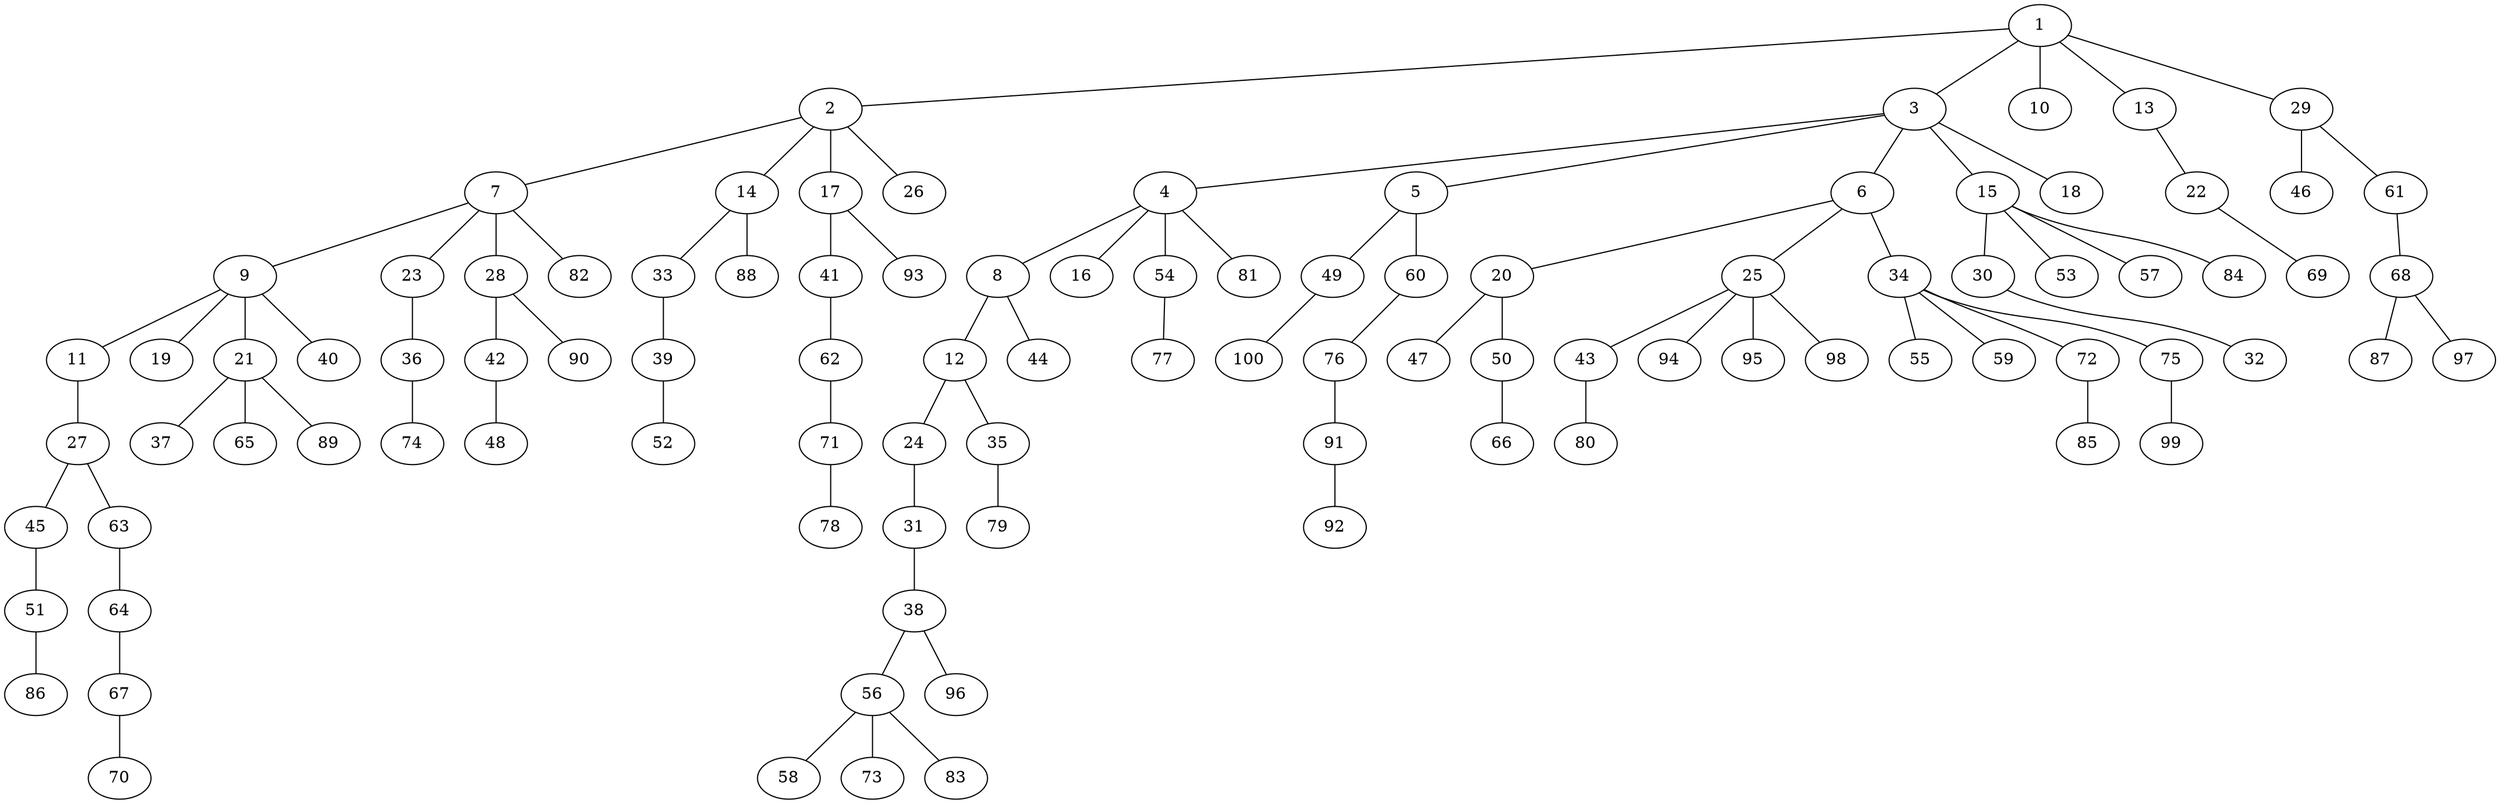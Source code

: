 graph graphname {1--2
1--3
1--10
1--13
1--29
2--7
2--14
2--17
2--26
3--4
3--5
3--6
3--15
3--18
4--8
4--16
4--54
4--81
5--49
5--60
6--20
6--25
6--34
7--9
7--23
7--28
7--82
8--12
8--44
9--11
9--19
9--21
9--40
11--27
12--24
12--35
13--22
14--33
14--88
15--30
15--53
15--57
15--84
17--41
17--93
20--47
20--50
21--37
21--65
21--89
22--69
23--36
24--31
25--43
25--94
25--95
25--98
27--45
27--63
28--42
28--90
29--46
29--61
30--32
31--38
33--39
34--55
34--59
34--72
34--75
35--79
36--74
38--56
38--96
39--52
41--62
42--48
43--80
45--51
49--100
50--66
51--86
54--77
56--58
56--73
56--83
60--76
61--68
62--71
63--64
64--67
67--70
68--87
68--97
71--78
72--85
75--99
76--91
91--92
}